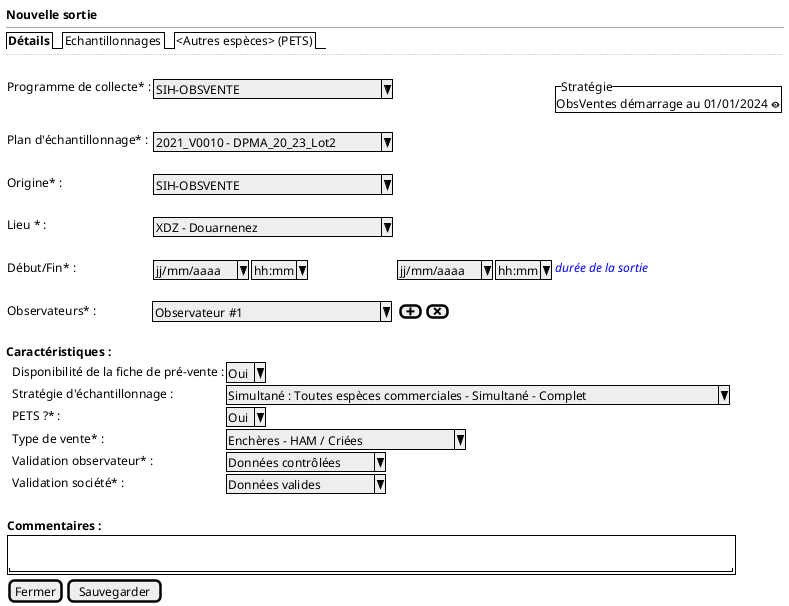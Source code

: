 @startsalt
{
  <b>Nouvelle sortie
  --
  {/ <b>Détails | Echantillonnages | <Autres espèces> (PETS)}
  ..
  .
  {

      Programme de collecte* :    | { ^SIH-OBSVENTE                ^ } | * | {^"Stratégie"
                                                                                              ObsVentes démarrage au 01/01/2024 <&eye> }
      Plan d'échantillonnage* :    | { ^2021_V0010 - DPMA_20_23_Lot2^}
      .
      Origine* :    | { ^SIH-OBSVENTE                ^ }
      .
      Lieu * :     | { ^XDZ - Douarnenez            ^ }
      .
      Début/Fin* :     | { ^jj/mm/aaaa^  |  ^hh:mm^ } { ^jj/mm/aaaa^  |  ^hh:mm^ } <i><color:blue>durée de la sortie
      .
      Observateurs* :            | ^ Observateur #1             ^ | { [<&plus>] | [<&x>] }
      .


  }

  <b>Caractéristiques :

  {
      . | Disponibilité de la fiche de pré-vente :| ^Oui^
      . | Stratégie d'échantillonnage : | ^Simultané : Toutes espèces commerciales - Simultané - Complet^
      . | PETS ?* : | ^Oui^
      . | Type de vente* : | ^Enchères - HAM / Criées     ^
      . | Validation observateur* : | ^Données contrôlées^
      . | Validation société* : | ^Données valides   ^
      . | .
  }


  {
     <b>Commentaires :

     {+ .
        "                                                                                          "
     }
  }

  { [Fermer] | [Sauvegarder] }
}
@endsalt

